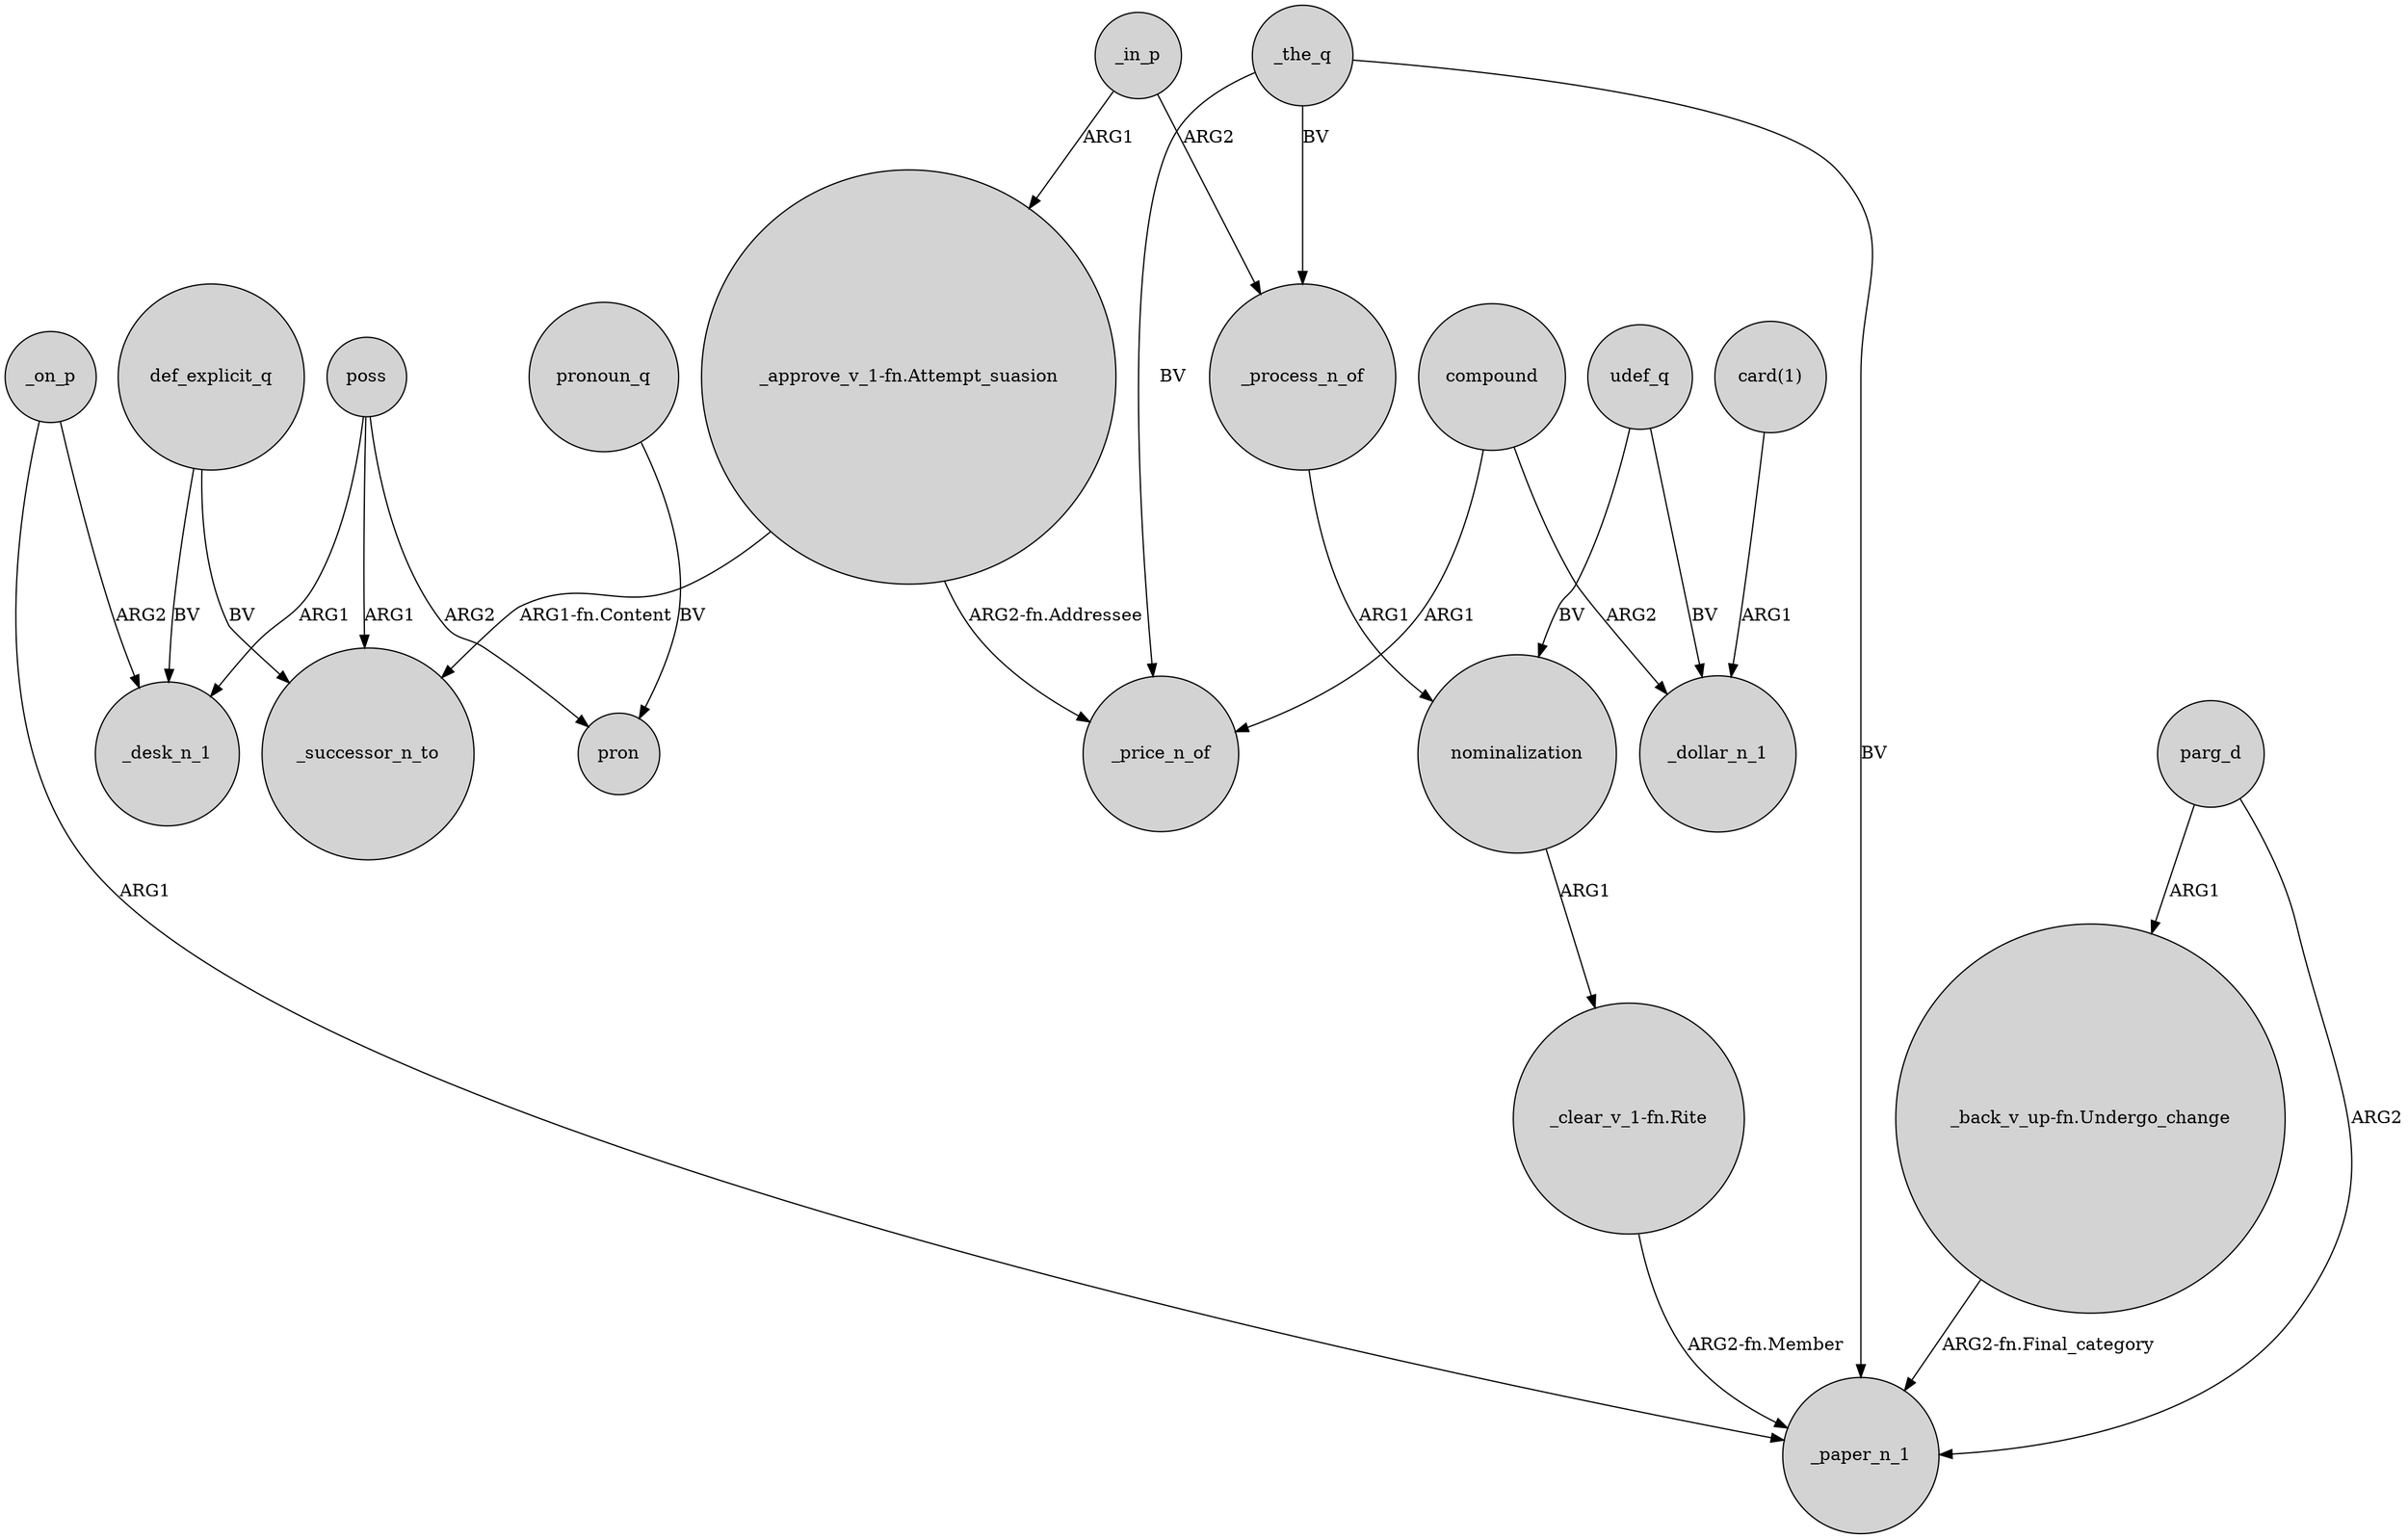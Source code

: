 digraph {
	node [shape=circle style=filled]
	_on_p -> _paper_n_1 [label=ARG1]
	def_explicit_q -> _successor_n_to [label=BV]
	nominalization -> "_clear_v_1-fn.Rite" [label=ARG1]
	_in_p -> "_approve_v_1-fn.Attempt_suasion" [label=ARG1]
	_the_q -> _paper_n_1 [label=BV]
	_the_q -> _process_n_of [label=BV]
	udef_q -> nominalization [label=BV]
	"_back_v_up-fn.Undergo_change" -> _paper_n_1 [label="ARG2-fn.Final_category"]
	"_approve_v_1-fn.Attempt_suasion" -> _successor_n_to [label="ARG1-fn.Content"]
	def_explicit_q -> _desk_n_1 [label=BV]
	parg_d -> "_back_v_up-fn.Undergo_change" [label=ARG1]
	"_approve_v_1-fn.Attempt_suasion" -> _price_n_of [label="ARG2-fn.Addressee"]
	compound -> _dollar_n_1 [label=ARG2]
	_in_p -> _process_n_of [label=ARG2]
	pronoun_q -> pron [label=BV]
	"_clear_v_1-fn.Rite" -> _paper_n_1 [label="ARG2-fn.Member"]
	_process_n_of -> nominalization [label=ARG1]
	poss -> pron [label=ARG2]
	_on_p -> _desk_n_1 [label=ARG2]
	"card(1)" -> _dollar_n_1 [label=ARG1]
	parg_d -> _paper_n_1 [label=ARG2]
	udef_q -> _dollar_n_1 [label=BV]
	poss -> _successor_n_to [label=ARG1]
	poss -> _desk_n_1 [label=ARG1]
	_the_q -> _price_n_of [label=BV]
	compound -> _price_n_of [label=ARG1]
}
